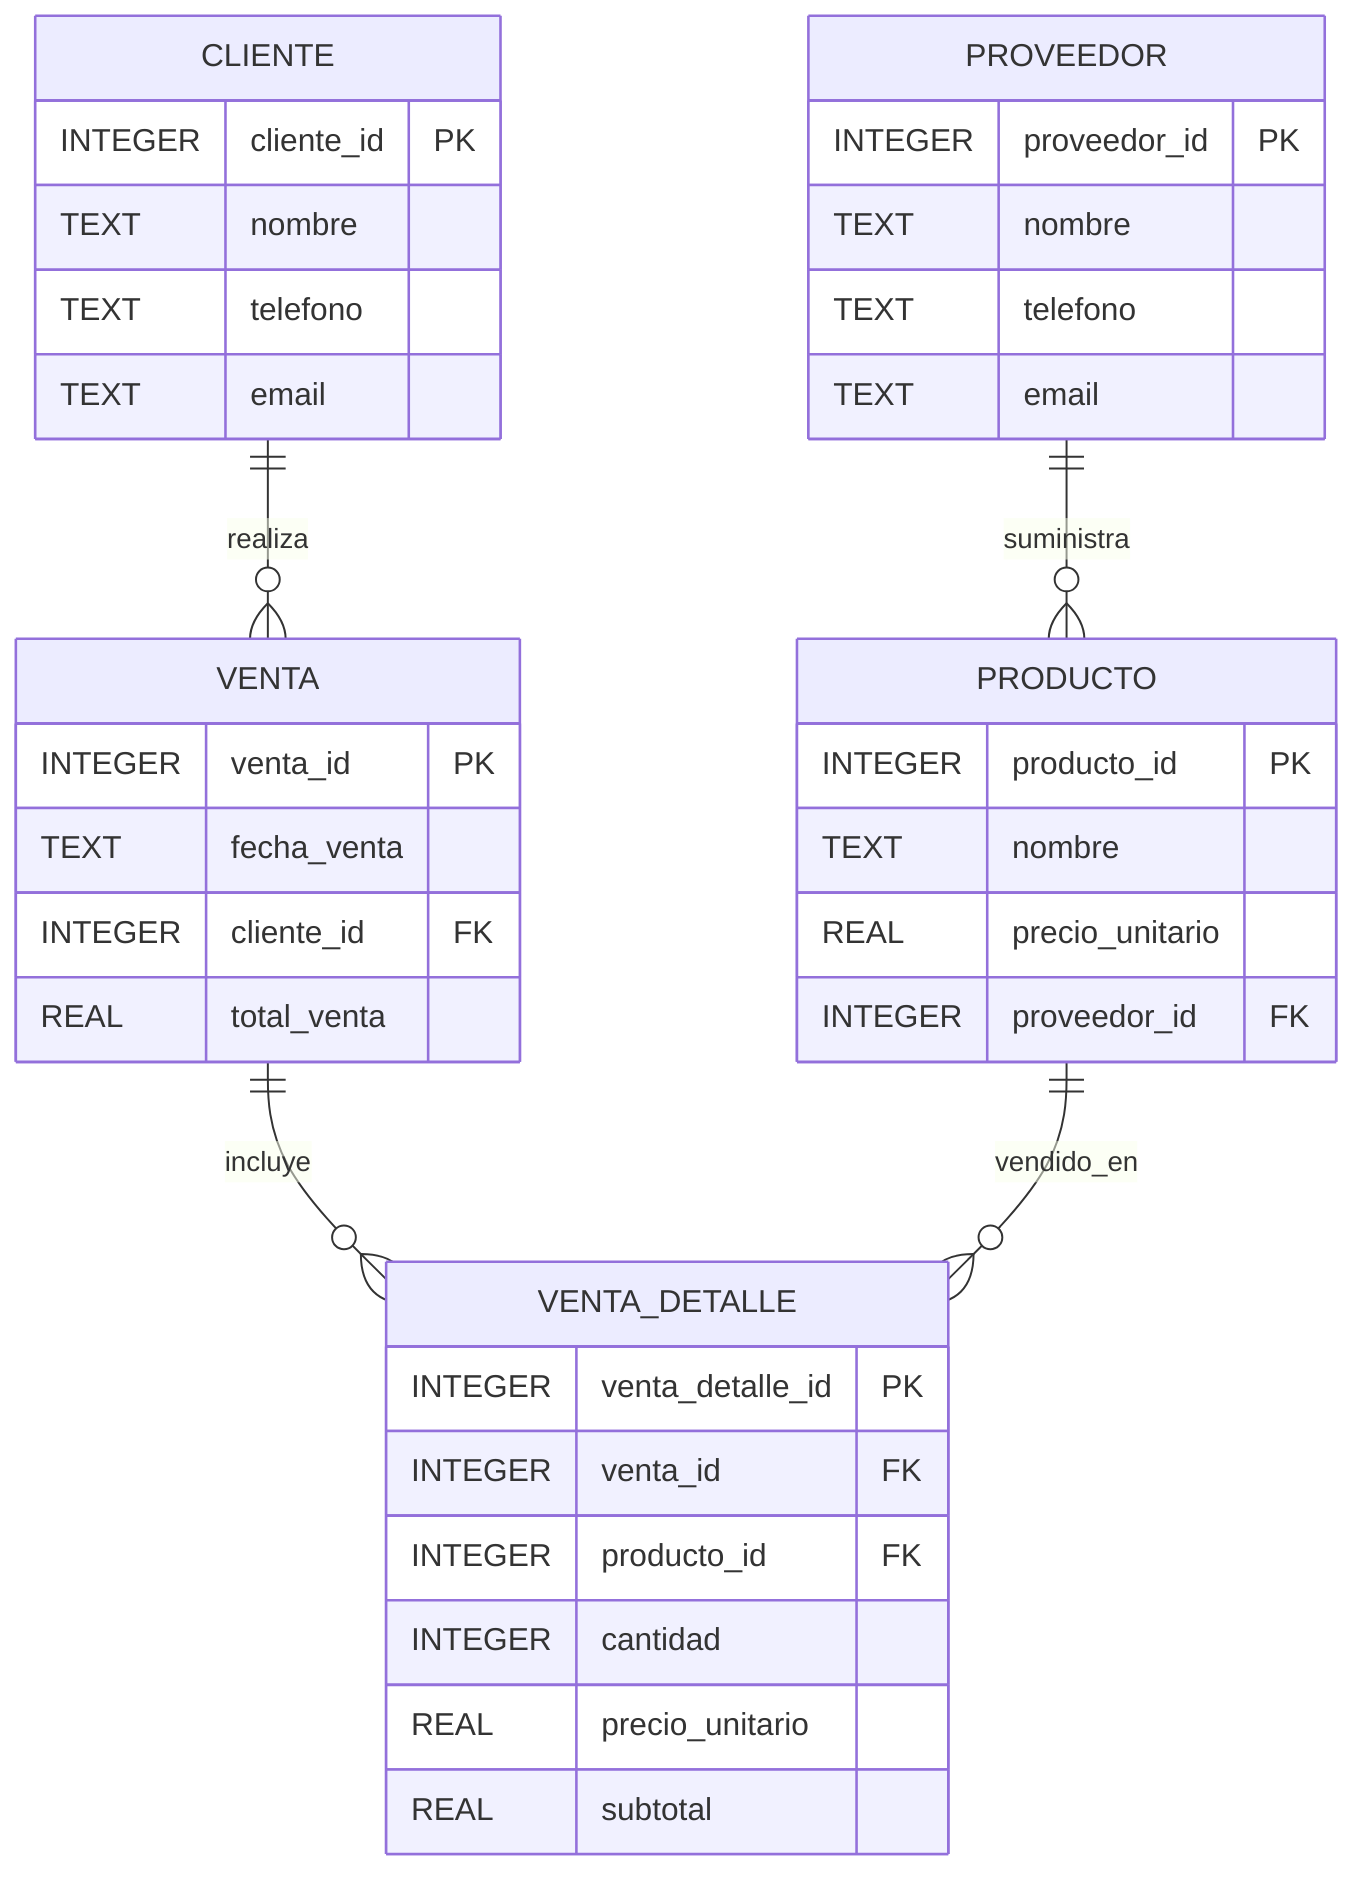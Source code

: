 erDiagram
    CLIENTE {
        INTEGER cliente_id PK
        TEXT nombre
        TEXT telefono
        TEXT email
    }

    PROVEEDOR {
        INTEGER proveedor_id PK
        TEXT nombre
        TEXT telefono
        TEXT email
    }

    PRODUCTO {
        INTEGER producto_id PK
        TEXT nombre
        REAL precio_unitario
        INTEGER proveedor_id FK
    }

    VENTA {
        INTEGER venta_id PK
        TEXT fecha_venta
        INTEGER cliente_id FK
        REAL total_venta
    }

    VENTA_DETALLE {
        INTEGER venta_detalle_id PK
        INTEGER venta_id FK
        INTEGER producto_id FK
        INTEGER cantidad
        REAL precio_unitario
        REAL subtotal
    }

    %% Relaciones
    CLIENTE ||--o{ VENTA : "realiza"
    VENTA ||--o{ VENTA_DETALLE : "incluye"
    PRODUCTO ||--o{ VENTA_DETALLE : "vendido_en"
    PROVEEDOR ||--o{ PRODUCTO : "suministra"
